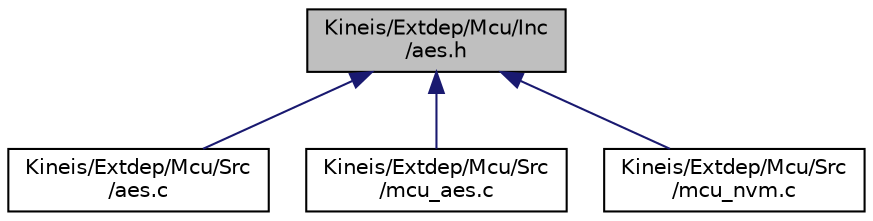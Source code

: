 digraph "Kineis/Extdep/Mcu/Inc/aes.h"
{
 // INTERACTIVE_SVG=YES
 // LATEX_PDF_SIZE
  edge [fontname="Helvetica",fontsize="10",labelfontname="Helvetica",labelfontsize="10"];
  node [fontname="Helvetica",fontsize="10",shape=record];
  Node1 [label="Kineis/Extdep/Mcu/Inc\l/aes.h",height=0.2,width=0.4,color="black", fillcolor="grey75", style="filled", fontcolor="black",tooltip=" "];
  Node1 -> Node2 [dir="back",color="midnightblue",fontsize="10",style="solid",fontname="Helvetica"];
  Node2 [label="Kineis/Extdep/Mcu/Src\l/aes.c",height=0.2,width=0.4,color="black", fillcolor="white", style="filled",URL="$dd/d34/aes_8c.html",tooltip=" "];
  Node1 -> Node3 [dir="back",color="midnightblue",fontsize="10",style="solid",fontname="Helvetica"];
  Node3 [label="Kineis/Extdep/Mcu/Src\l/mcu_aes.c",height=0.2,width=0.4,color="black", fillcolor="white", style="filled",URL="$d7/de1/mcu__aes_8c.html",tooltip="MCU wrapper for encryption/decryption wrappers utilities."];
  Node1 -> Node4 [dir="back",color="midnightblue",fontsize="10",style="solid",fontname="Helvetica"];
  Node4 [label="Kineis/Extdep/Mcu/Src\l/mcu_nvm.c",height=0.2,width=0.4,color="black", fillcolor="white", style="filled",URL="$d6/d2f/mcu__nvm_8c.html",tooltip="MCU wrapper for any access to the non volatile memory accesses."];
}
